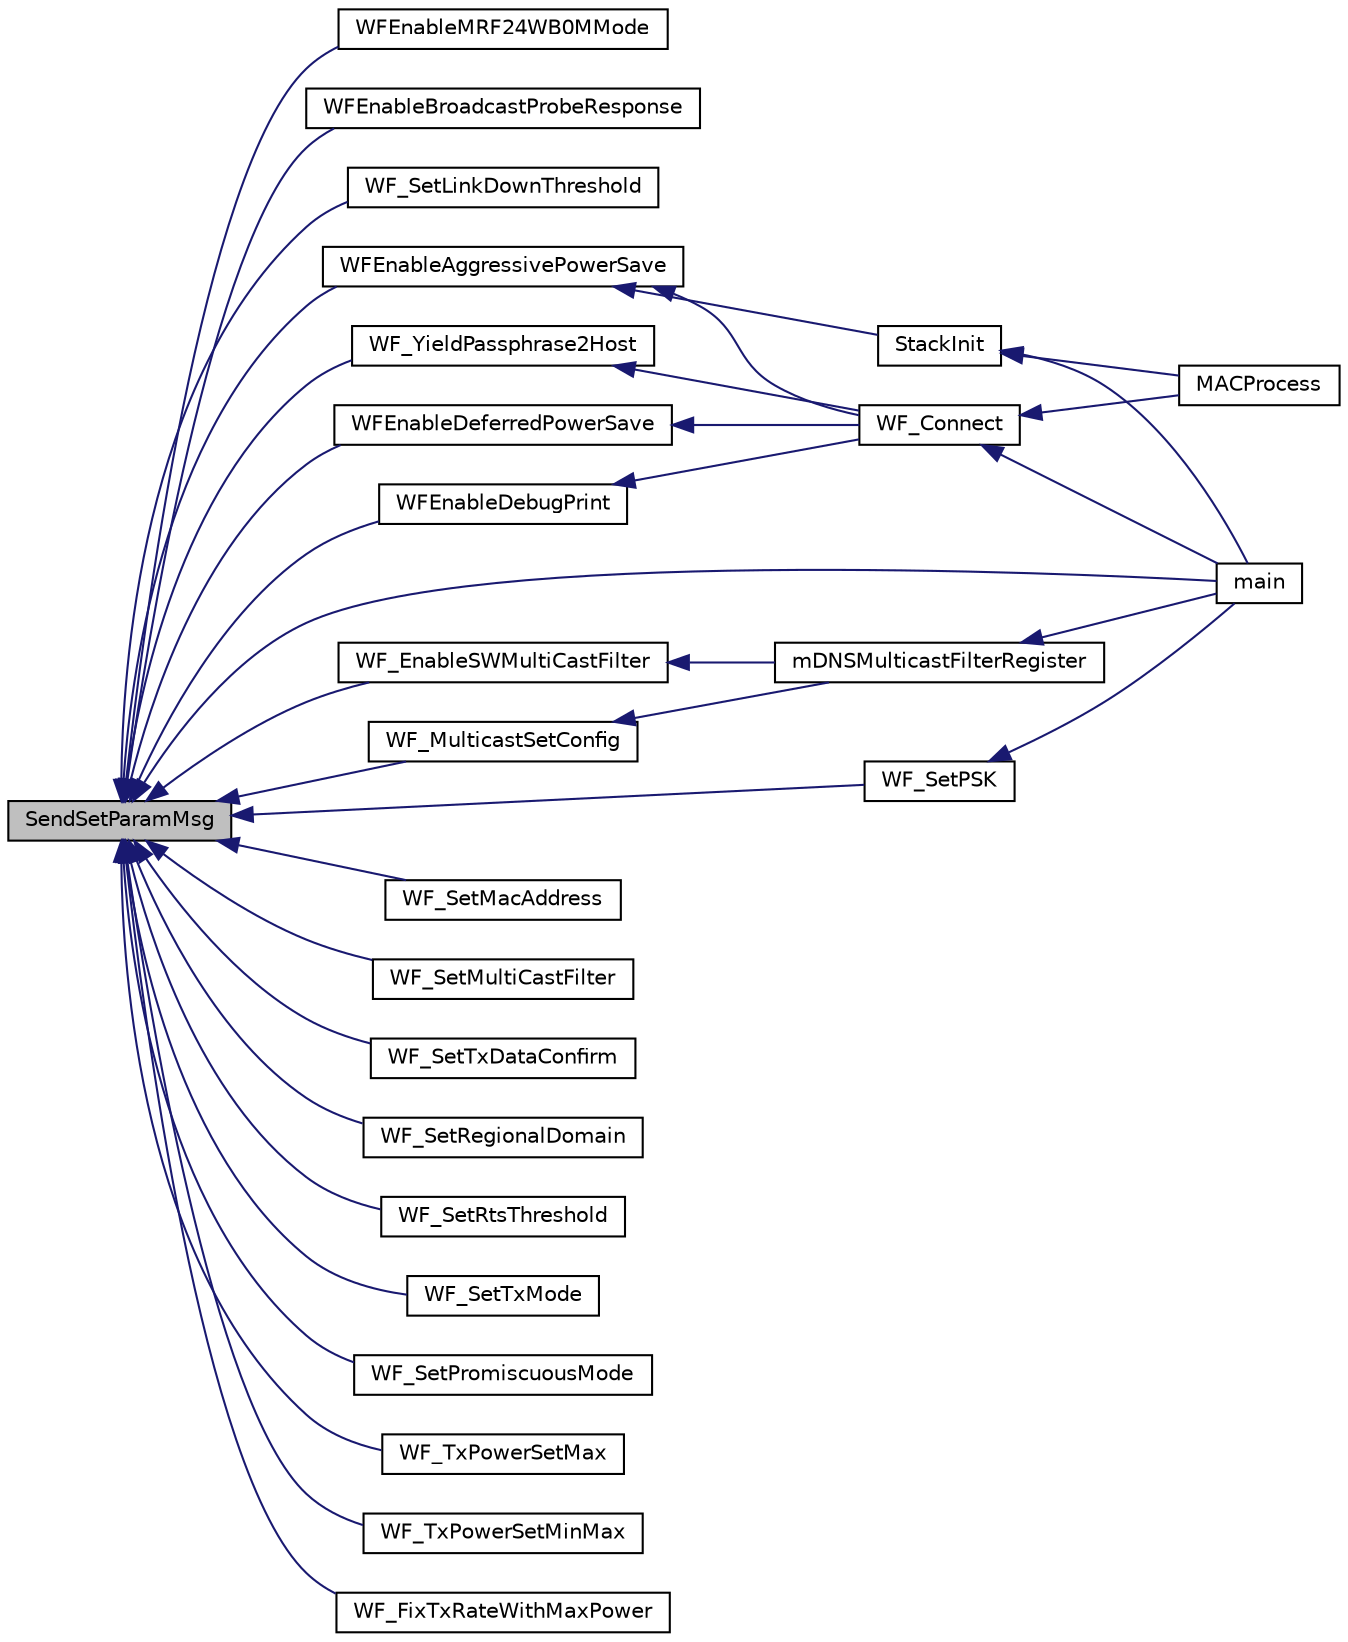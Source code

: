 digraph "SendSetParamMsg"
{
  edge [fontname="Helvetica",fontsize="10",labelfontname="Helvetica",labelfontsize="10"];
  node [fontname="Helvetica",fontsize="10",shape=record];
  rankdir="LR";
  Node1 [label="SendSetParamMsg",height=0.2,width=0.4,color="black", fillcolor="grey75", style="filled", fontcolor="black"];
  Node1 -> Node2 [dir="back",color="midnightblue",fontsize="10",style="solid",fontname="Helvetica"];
  Node2 [label="WFEnableMRF24WB0MMode",height=0.2,width=0.4,color="black", fillcolor="white", style="filled",URL="$_w_f_param_msg_8c.html#a17ea790486f65453e9e08f3e7865ce51"];
  Node1 -> Node3 [dir="back",color="midnightblue",fontsize="10",style="solid",fontname="Helvetica"];
  Node3 [label="WFEnableBroadcastProbeResponse",height=0.2,width=0.4,color="black", fillcolor="white", style="filled",URL="$_w_f_param_msg_8c.html#ac28fb2ce2be506a1fe6995758407cfc7"];
  Node1 -> Node4 [dir="back",color="midnightblue",fontsize="10",style="solid",fontname="Helvetica"];
  Node4 [label="WF_SetLinkDownThreshold",height=0.2,width=0.4,color="black", fillcolor="white", style="filled",URL="$_w_f_param_msg_8c.html#aa7774366e4884e2c9882bc5b1a781655"];
  Node1 -> Node5 [dir="back",color="midnightblue",fontsize="10",style="solid",fontname="Helvetica"];
  Node5 [label="WFEnableDeferredPowerSave",height=0.2,width=0.4,color="black", fillcolor="white", style="filled",URL="$_w_f_param_msg_8c.html#a1d8cfa8a815c7981f1e907b555df8e03"];
  Node5 -> Node6 [dir="back",color="midnightblue",fontsize="10",style="solid",fontname="Helvetica"];
  Node6 [label="WF_Connect",height=0.2,width=0.4,color="black", fillcolor="white", style="filled",URL="$_main_demo_8c.html#a112a0c7a8a37f72cab76a6fcd3f4a4e1"];
  Node6 -> Node7 [dir="back",color="midnightblue",fontsize="10",style="solid",fontname="Helvetica"];
  Node7 [label="MACProcess",height=0.2,width=0.4,color="black", fillcolor="white", style="filled",URL="$_w_f_mac_8c.html#a74c4ae494d118879a5d3798a74c3b905"];
  Node6 -> Node8 [dir="back",color="midnightblue",fontsize="10",style="solid",fontname="Helvetica"];
  Node8 [label="main",height=0.2,width=0.4,color="black", fillcolor="white", style="filled",URL="$_main_demo_8c.html#a6288eba0f8e8ad3ab1544ad731eb7667"];
  Node1 -> Node9 [dir="back",color="midnightblue",fontsize="10",style="solid",fontname="Helvetica"];
  Node9 [label="WFEnableAggressivePowerSave",height=0.2,width=0.4,color="black", fillcolor="white", style="filled",URL="$_w_f_param_msg_8c.html#a0edd042310380fe3dd6a980abae84d16"];
  Node9 -> Node10 [dir="back",color="midnightblue",fontsize="10",style="solid",fontname="Helvetica"];
  Node10 [label="StackInit",height=0.2,width=0.4,color="black", fillcolor="white", style="filled",URL="$_stack_tsk_8c.html#af71915a2bb239ba8607e939c5943eb59"];
  Node10 -> Node7 [dir="back",color="midnightblue",fontsize="10",style="solid",fontname="Helvetica"];
  Node10 -> Node8 [dir="back",color="midnightblue",fontsize="10",style="solid",fontname="Helvetica"];
  Node9 -> Node6 [dir="back",color="midnightblue",fontsize="10",style="solid",fontname="Helvetica"];
  Node1 -> Node11 [dir="back",color="midnightblue",fontsize="10",style="solid",fontname="Helvetica"];
  Node11 [label="WF_SetMacAddress",height=0.2,width=0.4,color="black", fillcolor="white", style="filled",URL="$_w_f_param_msg_8c.html#a645f26804c3466979e43b401efc8642d"];
  Node1 -> Node12 [dir="back",color="midnightblue",fontsize="10",style="solid",fontname="Helvetica"];
  Node12 [label="WF_SetMultiCastFilter",height=0.2,width=0.4,color="black", fillcolor="white", style="filled",URL="$_w_f_param_msg_8c.html#a97517509be83045b855e76077617eb69"];
  Node1 -> Node13 [dir="back",color="midnightblue",fontsize="10",style="solid",fontname="Helvetica"];
  Node13 [label="WF_SetTxDataConfirm",height=0.2,width=0.4,color="black", fillcolor="white", style="filled",URL="$_w_f_param_msg_8c.html#a858ffdcbc130e449b0785d489690886d"];
  Node1 -> Node14 [dir="back",color="midnightblue",fontsize="10",style="solid",fontname="Helvetica"];
  Node14 [label="WF_SetRegionalDomain",height=0.2,width=0.4,color="black", fillcolor="white", style="filled",URL="$_w_f_param_msg_8c.html#a12a10bb7ff898ee4ef6d6a34d1c9ac6f"];
  Node1 -> Node15 [dir="back",color="midnightblue",fontsize="10",style="solid",fontname="Helvetica"];
  Node15 [label="WF_SetRtsThreshold",height=0.2,width=0.4,color="black", fillcolor="white", style="filled",URL="$_w_f_param_msg_8c.html#a4dbc47cd2474e7a49a608067a736882a"];
  Node1 -> Node16 [dir="back",color="midnightblue",fontsize="10",style="solid",fontname="Helvetica"];
  Node16 [label="WFEnableDebugPrint",height=0.2,width=0.4,color="black", fillcolor="white", style="filled",URL="$_w_f_param_msg__24_g_8c.html#a0b4d2cd01bd8dbf91997b33db2d657ea"];
  Node16 -> Node6 [dir="back",color="midnightblue",fontsize="10",style="solid",fontname="Helvetica"];
  Node1 -> Node17 [dir="back",color="midnightblue",fontsize="10",style="solid",fontname="Helvetica"];
  Node17 [label="WF_SetTxMode",height=0.2,width=0.4,color="black", fillcolor="white", style="filled",URL="$_w_f_param_msg__24_g_8c.html#af98d56bc39858adff8d3de21ff281cdd"];
  Node1 -> Node18 [dir="back",color="midnightblue",fontsize="10",style="solid",fontname="Helvetica"];
  Node18 [label="WF_MulticastSetConfig",height=0.2,width=0.4,color="black", fillcolor="white", style="filled",URL="$_w_f_param_msg__24_g_8c.html#aec7255c6633a708cf992ffd4c8ce0982"];
  Node18 -> Node19 [dir="back",color="midnightblue",fontsize="10",style="solid",fontname="Helvetica"];
  Node19 [label="mDNSMulticastFilterRegister",height=0.2,width=0.4,color="black", fillcolor="white", style="filled",URL="$_zeroconf_multicast_d_n_s_8c.html#a3253063bc42dff909f35b3737051ef09"];
  Node19 -> Node8 [dir="back",color="midnightblue",fontsize="10",style="solid",fontname="Helvetica"];
  Node1 -> Node20 [dir="back",color="midnightblue",fontsize="10",style="solid",fontname="Helvetica"];
  Node20 [label="WF_SetPromiscuousMode",height=0.2,width=0.4,color="black", fillcolor="white", style="filled",URL="$_w_f_param_msg__24_g_8c.html#af98437e40a1e96dfb3ac85c9a289206d"];
  Node1 -> Node21 [dir="back",color="midnightblue",fontsize="10",style="solid",fontname="Helvetica"];
  Node21 [label="WF_YieldPassphrase2Host",height=0.2,width=0.4,color="black", fillcolor="white", style="filled",URL="$_w_f_param_msg__24_g_8c.html#a975784e611fbbdf81bf177fec4f26cef"];
  Node21 -> Node6 [dir="back",color="midnightblue",fontsize="10",style="solid",fontname="Helvetica"];
  Node1 -> Node22 [dir="back",color="midnightblue",fontsize="10",style="solid",fontname="Helvetica"];
  Node22 [label="WF_SetPSK",height=0.2,width=0.4,color="black", fillcolor="white", style="filled",URL="$_w_f_param_msg__24_g_8c.html#a9e0a313b9188e2ab10d6d40d80d314d0"];
  Node22 -> Node8 [dir="back",color="midnightblue",fontsize="10",style="solid",fontname="Helvetica"];
  Node1 -> Node23 [dir="back",color="midnightblue",fontsize="10",style="solid",fontname="Helvetica"];
  Node23 [label="WF_EnableSWMultiCastFilter",height=0.2,width=0.4,color="black", fillcolor="white", style="filled",URL="$_w_f_param_msg__24_g_8c.html#aa94895fb58062dcefc0be0c20581f7fa"];
  Node23 -> Node19 [dir="back",color="midnightblue",fontsize="10",style="solid",fontname="Helvetica"];
  Node1 -> Node24 [dir="back",color="midnightblue",fontsize="10",style="solid",fontname="Helvetica"];
  Node24 [label="WF_TxPowerSetMax",height=0.2,width=0.4,color="black", fillcolor="white", style="filled",URL="$_w_f_tx_power_8c.html#a7145f91c340d06c8d329f5e33c7f08f9"];
  Node1 -> Node25 [dir="back",color="midnightblue",fontsize="10",style="solid",fontname="Helvetica"];
  Node25 [label="WF_TxPowerSetMinMax",height=0.2,width=0.4,color="black", fillcolor="white", style="filled",URL="$_w_f_tx_power_8c.html#a8c73bea85217b9feff7cf675301b1343"];
  Node1 -> Node26 [dir="back",color="midnightblue",fontsize="10",style="solid",fontname="Helvetica"];
  Node26 [label="WF_FixTxRateWithMaxPower",height=0.2,width=0.4,color="black", fillcolor="white", style="filled",URL="$_w_f_tx_power_8c.html#ad912d0002722955aa40224ccc86ed782"];
  Node1 -> Node8 [dir="back",color="midnightblue",fontsize="10",style="solid",fontname="Helvetica"];
}
